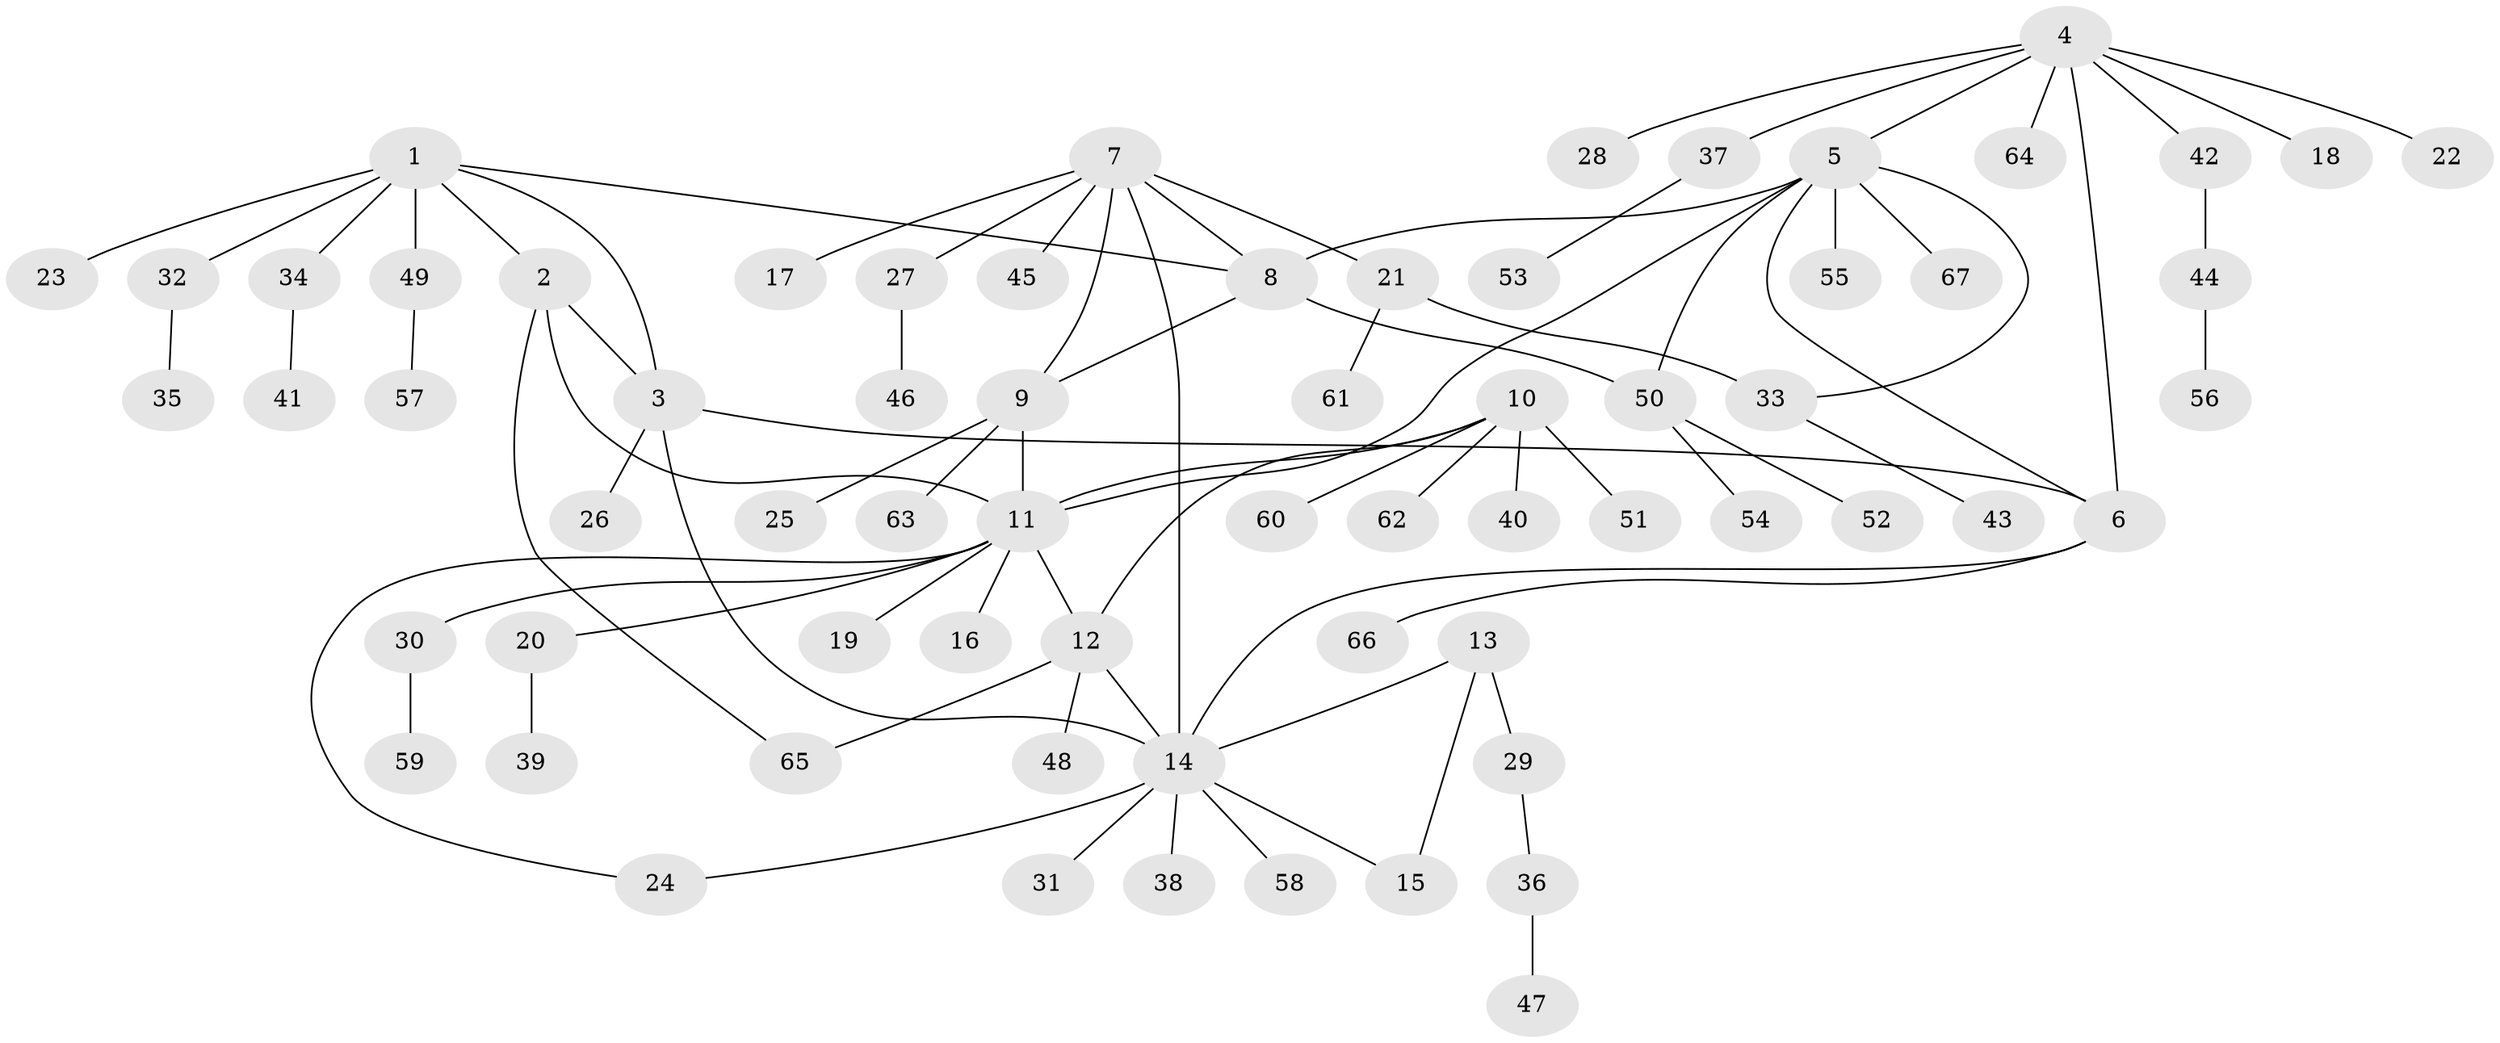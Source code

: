 // coarse degree distribution, {8: 0.06060606060606061, 7: 0.06060606060606061, 12: 0.030303030303030304, 4: 0.06060606060606061, 3: 0.030303030303030304, 2: 0.12121212121212122, 1: 0.6363636363636364}
// Generated by graph-tools (version 1.1) at 2025/19/03/04/25 18:19:53]
// undirected, 67 vertices, 81 edges
graph export_dot {
graph [start="1"]
  node [color=gray90,style=filled];
  1;
  2;
  3;
  4;
  5;
  6;
  7;
  8;
  9;
  10;
  11;
  12;
  13;
  14;
  15;
  16;
  17;
  18;
  19;
  20;
  21;
  22;
  23;
  24;
  25;
  26;
  27;
  28;
  29;
  30;
  31;
  32;
  33;
  34;
  35;
  36;
  37;
  38;
  39;
  40;
  41;
  42;
  43;
  44;
  45;
  46;
  47;
  48;
  49;
  50;
  51;
  52;
  53;
  54;
  55;
  56;
  57;
  58;
  59;
  60;
  61;
  62;
  63;
  64;
  65;
  66;
  67;
  1 -- 2;
  1 -- 3;
  1 -- 8;
  1 -- 23;
  1 -- 32;
  1 -- 34;
  1 -- 49;
  2 -- 3;
  2 -- 11;
  2 -- 65;
  3 -- 6;
  3 -- 14;
  3 -- 26;
  4 -- 5;
  4 -- 6;
  4 -- 18;
  4 -- 22;
  4 -- 28;
  4 -- 37;
  4 -- 42;
  4 -- 64;
  5 -- 6;
  5 -- 8;
  5 -- 11;
  5 -- 33;
  5 -- 50;
  5 -- 55;
  5 -- 67;
  6 -- 14;
  6 -- 66;
  7 -- 8;
  7 -- 9;
  7 -- 14;
  7 -- 17;
  7 -- 21;
  7 -- 27;
  7 -- 45;
  8 -- 9;
  8 -- 50;
  9 -- 11;
  9 -- 25;
  9 -- 63;
  10 -- 11;
  10 -- 12;
  10 -- 40;
  10 -- 51;
  10 -- 60;
  10 -- 62;
  11 -- 12;
  11 -- 16;
  11 -- 19;
  11 -- 20;
  11 -- 24;
  11 -- 30;
  12 -- 14;
  12 -- 48;
  12 -- 65;
  13 -- 14;
  13 -- 15;
  13 -- 29;
  14 -- 15;
  14 -- 24;
  14 -- 31;
  14 -- 38;
  14 -- 58;
  20 -- 39;
  21 -- 33;
  21 -- 61;
  27 -- 46;
  29 -- 36;
  30 -- 59;
  32 -- 35;
  33 -- 43;
  34 -- 41;
  36 -- 47;
  37 -- 53;
  42 -- 44;
  44 -- 56;
  49 -- 57;
  50 -- 52;
  50 -- 54;
}
